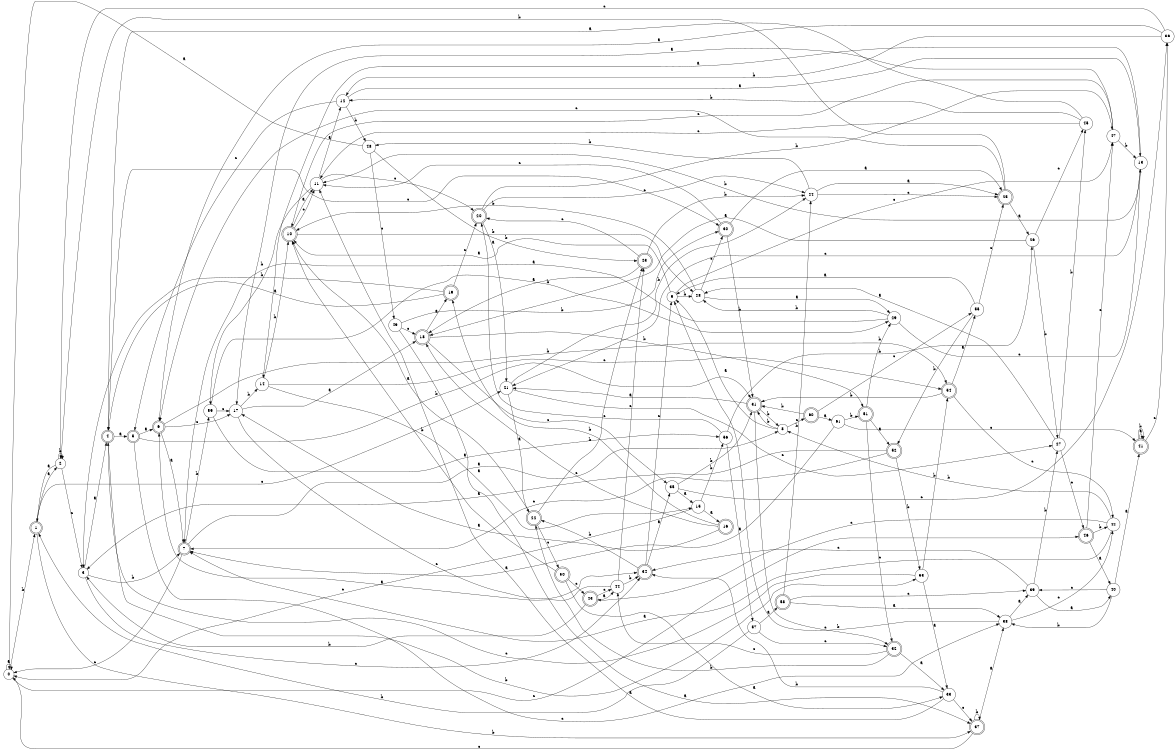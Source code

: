 digraph n50_3 {
__start0 [label="" shape="none"];

rankdir=LR;
size="8,5";

s0 [style="filled", color="black", fillcolor="white" shape="circle", label="0"];
s1 [style="rounded,filled", color="black", fillcolor="white" shape="doublecircle", label="1"];
s2 [style="filled", color="black", fillcolor="white" shape="circle", label="2"];
s3 [style="filled", color="black", fillcolor="white" shape="circle", label="3"];
s4 [style="rounded,filled", color="black", fillcolor="white" shape="doublecircle", label="4"];
s5 [style="rounded,filled", color="black", fillcolor="white" shape="doublecircle", label="5"];
s6 [style="rounded,filled", color="black", fillcolor="white" shape="doublecircle", label="6"];
s7 [style="rounded,filled", color="black", fillcolor="white" shape="doublecircle", label="7"];
s8 [style="filled", color="black", fillcolor="white" shape="circle", label="8"];
s9 [style="filled", color="black", fillcolor="white" shape="circle", label="9"];
s10 [style="rounded,filled", color="black", fillcolor="white" shape="doublecircle", label="10"];
s11 [style="filled", color="black", fillcolor="white" shape="circle", label="11"];
s12 [style="filled", color="black", fillcolor="white" shape="circle", label="12"];
s13 [style="filled", color="black", fillcolor="white" shape="circle", label="13"];
s14 [style="filled", color="black", fillcolor="white" shape="circle", label="14"];
s15 [style="filled", color="black", fillcolor="white" shape="circle", label="15"];
s16 [style="rounded,filled", color="black", fillcolor="white" shape="doublecircle", label="16"];
s17 [style="filled", color="black", fillcolor="white" shape="circle", label="17"];
s18 [style="rounded,filled", color="black", fillcolor="white" shape="doublecircle", label="18"];
s19 [style="rounded,filled", color="black", fillcolor="white" shape="doublecircle", label="19"];
s20 [style="rounded,filled", color="black", fillcolor="white" shape="doublecircle", label="20"];
s21 [style="filled", color="black", fillcolor="white" shape="circle", label="21"];
s22 [style="rounded,filled", color="black", fillcolor="white" shape="doublecircle", label="22"];
s23 [style="rounded,filled", color="black", fillcolor="white" shape="doublecircle", label="23"];
s24 [style="filled", color="black", fillcolor="white" shape="circle", label="24"];
s25 [style="rounded,filled", color="black", fillcolor="white" shape="doublecircle", label="25"];
s26 [style="filled", color="black", fillcolor="white" shape="circle", label="26"];
s27 [style="filled", color="black", fillcolor="white" shape="circle", label="27"];
s28 [style="filled", color="black", fillcolor="white" shape="circle", label="28"];
s29 [style="filled", color="black", fillcolor="white" shape="circle", label="29"];
s30 [style="rounded,filled", color="black", fillcolor="white" shape="doublecircle", label="30"];
s31 [style="rounded,filled", color="black", fillcolor="white" shape="doublecircle", label="31"];
s32 [style="rounded,filled", color="black", fillcolor="white" shape="doublecircle", label="32"];
s33 [style="filled", color="black", fillcolor="white" shape="circle", label="33"];
s34 [style="rounded,filled", color="black", fillcolor="white" shape="doublecircle", label="34"];
s35 [style="filled", color="black", fillcolor="white" shape="circle", label="35"];
s36 [style="filled", color="black", fillcolor="white" shape="circle", label="36"];
s37 [style="rounded,filled", color="black", fillcolor="white" shape="doublecircle", label="37"];
s38 [style="filled", color="black", fillcolor="white" shape="circle", label="38"];
s39 [style="filled", color="black", fillcolor="white" shape="circle", label="39"];
s40 [style="filled", color="black", fillcolor="white" shape="circle", label="40"];
s41 [style="rounded,filled", color="black", fillcolor="white" shape="doublecircle", label="41"];
s42 [style="filled", color="black", fillcolor="white" shape="circle", label="42"];
s43 [style="rounded,filled", color="black", fillcolor="white" shape="doublecircle", label="43"];
s44 [style="filled", color="black", fillcolor="white" shape="circle", label="44"];
s45 [style="filled", color="black", fillcolor="white" shape="circle", label="45"];
s46 [style="rounded,filled", color="black", fillcolor="white" shape="doublecircle", label="46"];
s47 [style="filled", color="black", fillcolor="white" shape="circle", label="47"];
s48 [style="filled", color="black", fillcolor="white" shape="circle", label="48"];
s49 [style="filled", color="black", fillcolor="white" shape="circle", label="49"];
s50 [style="rounded,filled", color="black", fillcolor="white" shape="doublecircle", label="50"];
s51 [style="rounded,filled", color="black", fillcolor="white" shape="doublecircle", label="51"];
s52 [style="rounded,filled", color="black", fillcolor="white" shape="doublecircle", label="52"];
s53 [style="filled", color="black", fillcolor="white" shape="circle", label="53"];
s54 [style="rounded,filled", color="black", fillcolor="white" shape="doublecircle", label="54"];
s55 [style="filled", color="black", fillcolor="white" shape="circle", label="55"];
s56 [style="filled", color="black", fillcolor="white" shape="circle", label="56"];
s57 [style="filled", color="black", fillcolor="white" shape="circle", label="57"];
s58 [style="rounded,filled", color="black", fillcolor="white" shape="doublecircle", label="58"];
s59 [style="filled", color="black", fillcolor="white" shape="circle", label="59"];
s60 [style="rounded,filled", color="black", fillcolor="white" shape="doublecircle", label="60"];
s61 [style="filled", color="black", fillcolor="white" shape="circle", label="61"];
s0 -> s0 [label="a"];
s0 -> s1 [label="b"];
s0 -> s46 [label="c"];
s1 -> s2 [label="a"];
s1 -> s37 [label="b"];
s1 -> s21 [label="c"];
s2 -> s1 [label="a"];
s2 -> s2 [label="b"];
s2 -> s3 [label="c"];
s3 -> s4 [label="a"];
s3 -> s7 [label="b"];
s3 -> s34 [label="c"];
s4 -> s5 [label="a"];
s4 -> s53 [label="b"];
s4 -> s30 [label="c"];
s5 -> s6 [label="a"];
s5 -> s31 [label="b"];
s5 -> s38 [label="c"];
s6 -> s7 [label="a"];
s6 -> s54 [label="b"];
s6 -> s17 [label="c"];
s7 -> s8 [label="a"];
s7 -> s59 [label="b"];
s7 -> s0 [label="c"];
s8 -> s9 [label="a"];
s8 -> s31 [label="b"];
s8 -> s60 [label="c"];
s9 -> s10 [label="a"];
s9 -> s28 [label="b"];
s9 -> s47 [label="c"];
s10 -> s11 [label="a"];
s10 -> s28 [label="b"];
s10 -> s11 [label="c"];
s11 -> s12 [label="a"];
s11 -> s59 [label="b"];
s11 -> s20 [label="c"];
s12 -> s13 [label="a"];
s12 -> s48 [label="b"];
s12 -> s5 [label="c"];
s13 -> s14 [label="a"];
s13 -> s11 [label="b"];
s13 -> s21 [label="c"];
s14 -> s15 [label="a"];
s14 -> s10 [label="b"];
s14 -> s54 [label="c"];
s15 -> s16 [label="a"];
s15 -> s56 [label="b"];
s15 -> s0 [label="c"];
s16 -> s17 [label="a"];
s16 -> s19 [label="b"];
s16 -> s18 [label="c"];
s17 -> s18 [label="a"];
s17 -> s14 [label="b"];
s17 -> s34 [label="c"];
s18 -> s19 [label="a"];
s18 -> s51 [label="b"];
s18 -> s35 [label="c"];
s19 -> s4 [label="a"];
s19 -> s3 [label="b"];
s19 -> s20 [label="c"];
s20 -> s21 [label="a"];
s20 -> s47 [label="b"];
s20 -> s24 [label="c"];
s21 -> s22 [label="a"];
s21 -> s24 [label="b"];
s21 -> s27 [label="c"];
s22 -> s10 [label="a"];
s22 -> s23 [label="b"];
s22 -> s50 [label="c"];
s23 -> s18 [label="a"];
s23 -> s24 [label="b"];
s23 -> s20 [label="c"];
s24 -> s25 [label="a"];
s24 -> s48 [label="b"];
s24 -> s25 [label="c"];
s25 -> s26 [label="a"];
s25 -> s2 [label="b"];
s25 -> s6 [label="c"];
s26 -> s18 [label="a"];
s26 -> s27 [label="b"];
s26 -> s45 [label="c"];
s27 -> s28 [label="a"];
s27 -> s45 [label="b"];
s27 -> s46 [label="c"];
s28 -> s29 [label="a"];
s28 -> s10 [label="b"];
s28 -> s30 [label="c"];
s29 -> s7 [label="a"];
s29 -> s28 [label="b"];
s29 -> s13 [label="c"];
s30 -> s25 [label="a"];
s30 -> s31 [label="b"];
s30 -> s11 [label="c"];
s31 -> s21 [label="a"];
s31 -> s8 [label="b"];
s31 -> s32 [label="c"];
s32 -> s33 [label="a"];
s32 -> s22 [label="b"];
s32 -> s44 [label="c"];
s33 -> s11 [label="a"];
s33 -> s34 [label="b"];
s33 -> s37 [label="c"];
s34 -> s35 [label="a"];
s34 -> s22 [label="b"];
s34 -> s9 [label="c"];
s35 -> s15 [label="a"];
s35 -> s31 [label="b"];
s35 -> s36 [label="c"];
s36 -> s6 [label="a"];
s36 -> s12 [label="b"];
s36 -> s2 [label="c"];
s37 -> s38 [label="a"];
s37 -> s37 [label="b"];
s37 -> s0 [label="c"];
s38 -> s39 [label="a"];
s38 -> s9 [label="b"];
s38 -> s42 [label="c"];
s39 -> s40 [label="a"];
s39 -> s27 [label="b"];
s39 -> s34 [label="c"];
s40 -> s41 [label="a"];
s40 -> s38 [label="b"];
s40 -> s39 [label="c"];
s41 -> s41 [label="a"];
s41 -> s41 [label="b"];
s41 -> s36 [label="c"];
s42 -> s7 [label="a"];
s42 -> s8 [label="b"];
s42 -> s43 [label="c"];
s43 -> s44 [label="a"];
s43 -> s3 [label="b"];
s43 -> s44 [label="c"];
s44 -> s6 [label="a"];
s44 -> s34 [label="b"];
s44 -> s23 [label="c"];
s45 -> s4 [label="a"];
s45 -> s12 [label="b"];
s45 -> s11 [label="c"];
s46 -> s40 [label="a"];
s46 -> s42 [label="b"];
s46 -> s47 [label="c"];
s47 -> s17 [label="a"];
s47 -> s13 [label="b"];
s47 -> s10 [label="c"];
s48 -> s0 [label="a"];
s48 -> s23 [label="b"];
s48 -> s49 [label="c"];
s49 -> s37 [label="a"];
s49 -> s30 [label="b"];
s49 -> s18 [label="c"];
s50 -> s33 [label="a"];
s50 -> s10 [label="b"];
s50 -> s43 [label="c"];
s51 -> s52 [label="a"];
s51 -> s29 [label="b"];
s51 -> s32 [label="c"];
s52 -> s3 [label="a"];
s52 -> s53 [label="b"];
s52 -> s7 [label="c"];
s53 -> s33 [label="a"];
s53 -> s54 [label="b"];
s53 -> s4 [label="c"];
s54 -> s55 [label="a"];
s54 -> s31 [label="b"];
s54 -> s42 [label="c"];
s55 -> s9 [label="a"];
s55 -> s52 [label="b"];
s55 -> s25 [label="c"];
s56 -> s57 [label="a"];
s56 -> s26 [label="b"];
s56 -> s20 [label="c"];
s57 -> s58 [label="a"];
s57 -> s1 [label="b"];
s57 -> s32 [label="c"];
s58 -> s38 [label="a"];
s58 -> s24 [label="b"];
s58 -> s39 [label="c"];
s59 -> s56 [label="a"];
s59 -> s29 [label="b"];
s59 -> s17 [label="c"];
s60 -> s61 [label="a"];
s60 -> s31 [label="b"];
s60 -> s55 [label="c"];
s61 -> s7 [label="a"];
s61 -> s51 [label="b"];
s61 -> s41 [label="c"];

}